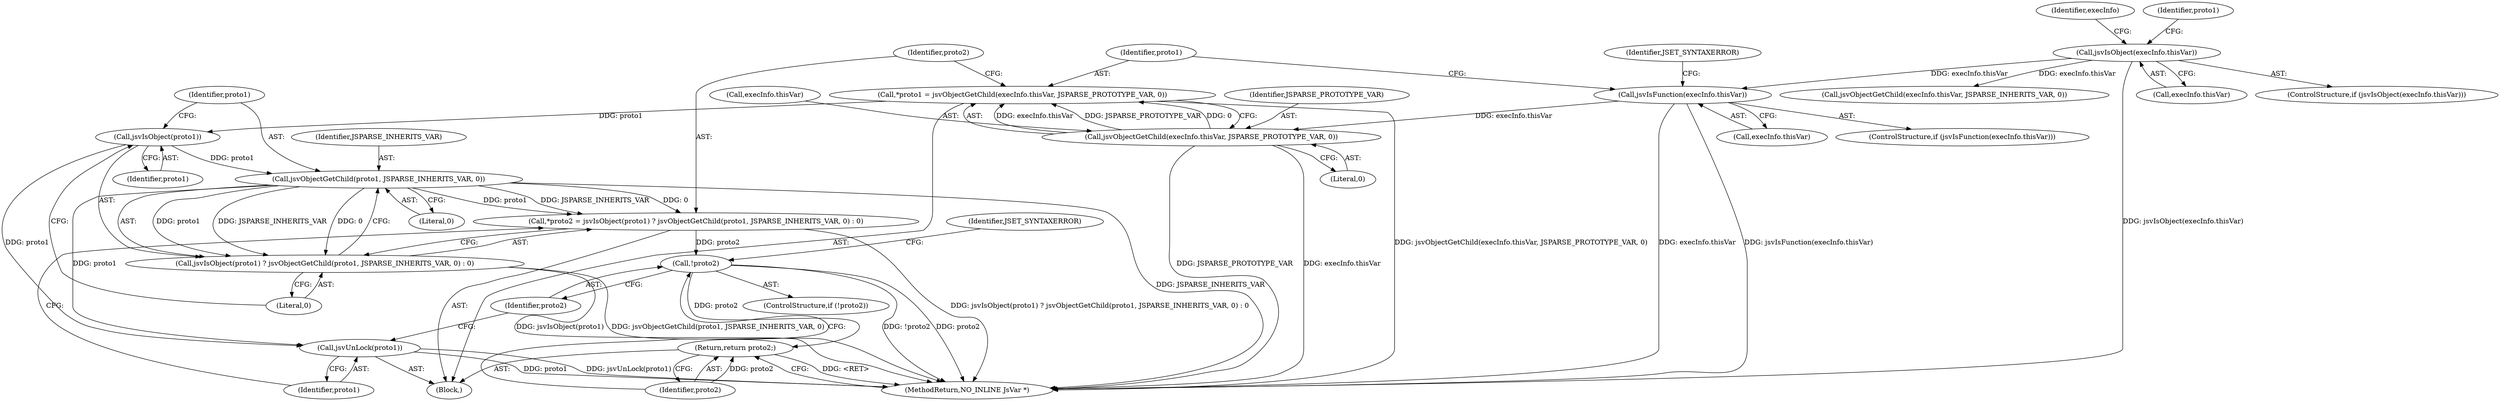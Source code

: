 digraph "0_Espruino_bf4416ab9129ee3afd56739ea4e3cd0da5484b6b_1@pointer" {
"1000516" [label="(Call,jsvIsObject(proto1))"];
"1000504" [label="(Call,*proto1 = jsvObjectGetChild(execInfo.thisVar, JSPARSE_PROTOTYPE_VAR, 0))"];
"1000506" [label="(Call,jsvObjectGetChild(execInfo.thisVar, JSPARSE_PROTOTYPE_VAR, 0))"];
"1000498" [label="(Call,jsvIsFunction(execInfo.thisVar))"];
"1000437" [label="(Call,jsvIsObject(execInfo.thisVar))"];
"1000518" [label="(Call,jsvObjectGetChild(proto1, JSPARSE_INHERITS_VAR, 0))"];
"1000513" [label="(Call,*proto2 = jsvIsObject(proto1) ? jsvObjectGetChild(proto1, JSPARSE_INHERITS_VAR, 0) : 0)"];
"1000526" [label="(Call,!proto2)"];
"1000534" [label="(Return,return proto2;)"];
"1000515" [label="(Call,jsvIsObject(proto1) ? jsvObjectGetChild(proto1, JSPARSE_INHERITS_VAR, 0) : 0)"];
"1000523" [label="(Call,jsvUnLock(proto1))"];
"1000520" [label="(Identifier,JSPARSE_INHERITS_VAR)"];
"1000526" [label="(Call,!proto2)"];
"1000438" [label="(Call,execInfo.thisVar)"];
"1000523" [label="(Call,jsvUnLock(proto1))"];
"1000535" [label="(Identifier,proto2)"];
"1000517" [label="(Identifier,proto1)"];
"1000499" [label="(Call,execInfo.thisVar)"];
"1000524" [label="(Identifier,proto1)"];
"1000436" [label="(ControlStructure,if (jsvIsObject(execInfo.thisVar)))"];
"1000507" [label="(Call,execInfo.thisVar)"];
"1000525" [label="(ControlStructure,if (!proto2))"];
"1000513" [label="(Call,*proto2 = jsvIsObject(proto1) ? jsvObjectGetChild(proto1, JSPARSE_INHERITS_VAR, 0) : 0)"];
"1000514" [label="(Identifier,proto2)"];
"1000534" [label="(Return,return proto2;)"];
"1000521" [label="(Literal,0)"];
"1000537" [label="(Identifier,JSET_SYNTAXERROR)"];
"1000505" [label="(Identifier,proto1)"];
"1000510" [label="(Identifier,JSPARSE_PROTOTYPE_VAR)"];
"1000500" [label="(Identifier,execInfo)"];
"1000498" [label="(Call,jsvIsFunction(execInfo.thisVar))"];
"1000515" [label="(Call,jsvIsObject(proto1) ? jsvObjectGetChild(proto1, JSPARSE_INHERITS_VAR, 0) : 0)"];
"1000619" [label="(MethodReturn,NO_INLINE JsVar *)"];
"1000516" [label="(Call,jsvIsObject(proto1))"];
"1000522" [label="(Literal,0)"];
"1000519" [label="(Identifier,proto1)"];
"1000437" [label="(Call,jsvIsObject(execInfo.thisVar))"];
"1000518" [label="(Call,jsvObjectGetChild(proto1, JSPARSE_INHERITS_VAR, 0))"];
"1000497" [label="(ControlStructure,if (jsvIsFunction(execInfo.thisVar)))"];
"1000502" [label="(Block,)"];
"1000530" [label="(Identifier,JSET_SYNTAXERROR)"];
"1000445" [label="(Call,jsvObjectGetChild(execInfo.thisVar, JSPARSE_INHERITS_VAR, 0))"];
"1000504" [label="(Call,*proto1 = jsvObjectGetChild(execInfo.thisVar, JSPARSE_PROTOTYPE_VAR, 0))"];
"1000511" [label="(Literal,0)"];
"1000506" [label="(Call,jsvObjectGetChild(execInfo.thisVar, JSPARSE_PROTOTYPE_VAR, 0))"];
"1000444" [label="(Identifier,proto1)"];
"1000527" [label="(Identifier,proto2)"];
"1000516" -> "1000515"  [label="AST: "];
"1000516" -> "1000517"  [label="CFG: "];
"1000517" -> "1000516"  [label="AST: "];
"1000519" -> "1000516"  [label="CFG: "];
"1000522" -> "1000516"  [label="CFG: "];
"1000504" -> "1000516"  [label="DDG: proto1"];
"1000516" -> "1000518"  [label="DDG: proto1"];
"1000516" -> "1000523"  [label="DDG: proto1"];
"1000504" -> "1000502"  [label="AST: "];
"1000504" -> "1000506"  [label="CFG: "];
"1000505" -> "1000504"  [label="AST: "];
"1000506" -> "1000504"  [label="AST: "];
"1000514" -> "1000504"  [label="CFG: "];
"1000504" -> "1000619"  [label="DDG: jsvObjectGetChild(execInfo.thisVar, JSPARSE_PROTOTYPE_VAR, 0)"];
"1000506" -> "1000504"  [label="DDG: execInfo.thisVar"];
"1000506" -> "1000504"  [label="DDG: JSPARSE_PROTOTYPE_VAR"];
"1000506" -> "1000504"  [label="DDG: 0"];
"1000506" -> "1000511"  [label="CFG: "];
"1000507" -> "1000506"  [label="AST: "];
"1000510" -> "1000506"  [label="AST: "];
"1000511" -> "1000506"  [label="AST: "];
"1000506" -> "1000619"  [label="DDG: execInfo.thisVar"];
"1000506" -> "1000619"  [label="DDG: JSPARSE_PROTOTYPE_VAR"];
"1000498" -> "1000506"  [label="DDG: execInfo.thisVar"];
"1000498" -> "1000497"  [label="AST: "];
"1000498" -> "1000499"  [label="CFG: "];
"1000499" -> "1000498"  [label="AST: "];
"1000505" -> "1000498"  [label="CFG: "];
"1000537" -> "1000498"  [label="CFG: "];
"1000498" -> "1000619"  [label="DDG: jsvIsFunction(execInfo.thisVar)"];
"1000498" -> "1000619"  [label="DDG: execInfo.thisVar"];
"1000437" -> "1000498"  [label="DDG: execInfo.thisVar"];
"1000437" -> "1000436"  [label="AST: "];
"1000437" -> "1000438"  [label="CFG: "];
"1000438" -> "1000437"  [label="AST: "];
"1000444" -> "1000437"  [label="CFG: "];
"1000500" -> "1000437"  [label="CFG: "];
"1000437" -> "1000619"  [label="DDG: jsvIsObject(execInfo.thisVar)"];
"1000437" -> "1000445"  [label="DDG: execInfo.thisVar"];
"1000518" -> "1000515"  [label="AST: "];
"1000518" -> "1000521"  [label="CFG: "];
"1000519" -> "1000518"  [label="AST: "];
"1000520" -> "1000518"  [label="AST: "];
"1000521" -> "1000518"  [label="AST: "];
"1000515" -> "1000518"  [label="CFG: "];
"1000518" -> "1000619"  [label="DDG: JSPARSE_INHERITS_VAR"];
"1000518" -> "1000513"  [label="DDG: proto1"];
"1000518" -> "1000513"  [label="DDG: JSPARSE_INHERITS_VAR"];
"1000518" -> "1000513"  [label="DDG: 0"];
"1000518" -> "1000515"  [label="DDG: proto1"];
"1000518" -> "1000515"  [label="DDG: JSPARSE_INHERITS_VAR"];
"1000518" -> "1000515"  [label="DDG: 0"];
"1000518" -> "1000523"  [label="DDG: proto1"];
"1000513" -> "1000502"  [label="AST: "];
"1000513" -> "1000515"  [label="CFG: "];
"1000514" -> "1000513"  [label="AST: "];
"1000515" -> "1000513"  [label="AST: "];
"1000524" -> "1000513"  [label="CFG: "];
"1000513" -> "1000619"  [label="DDG: jsvIsObject(proto1) ? jsvObjectGetChild(proto1, JSPARSE_INHERITS_VAR, 0) : 0"];
"1000513" -> "1000526"  [label="DDG: proto2"];
"1000526" -> "1000525"  [label="AST: "];
"1000526" -> "1000527"  [label="CFG: "];
"1000527" -> "1000526"  [label="AST: "];
"1000530" -> "1000526"  [label="CFG: "];
"1000535" -> "1000526"  [label="CFG: "];
"1000526" -> "1000619"  [label="DDG: !proto2"];
"1000526" -> "1000619"  [label="DDG: proto2"];
"1000526" -> "1000534"  [label="DDG: proto2"];
"1000534" -> "1000502"  [label="AST: "];
"1000534" -> "1000535"  [label="CFG: "];
"1000535" -> "1000534"  [label="AST: "];
"1000619" -> "1000534"  [label="CFG: "];
"1000534" -> "1000619"  [label="DDG: <RET>"];
"1000535" -> "1000534"  [label="DDG: proto2"];
"1000515" -> "1000522"  [label="CFG: "];
"1000522" -> "1000515"  [label="AST: "];
"1000515" -> "1000619"  [label="DDG: jsvObjectGetChild(proto1, JSPARSE_INHERITS_VAR, 0)"];
"1000515" -> "1000619"  [label="DDG: jsvIsObject(proto1)"];
"1000523" -> "1000502"  [label="AST: "];
"1000523" -> "1000524"  [label="CFG: "];
"1000524" -> "1000523"  [label="AST: "];
"1000527" -> "1000523"  [label="CFG: "];
"1000523" -> "1000619"  [label="DDG: proto1"];
"1000523" -> "1000619"  [label="DDG: jsvUnLock(proto1)"];
}
